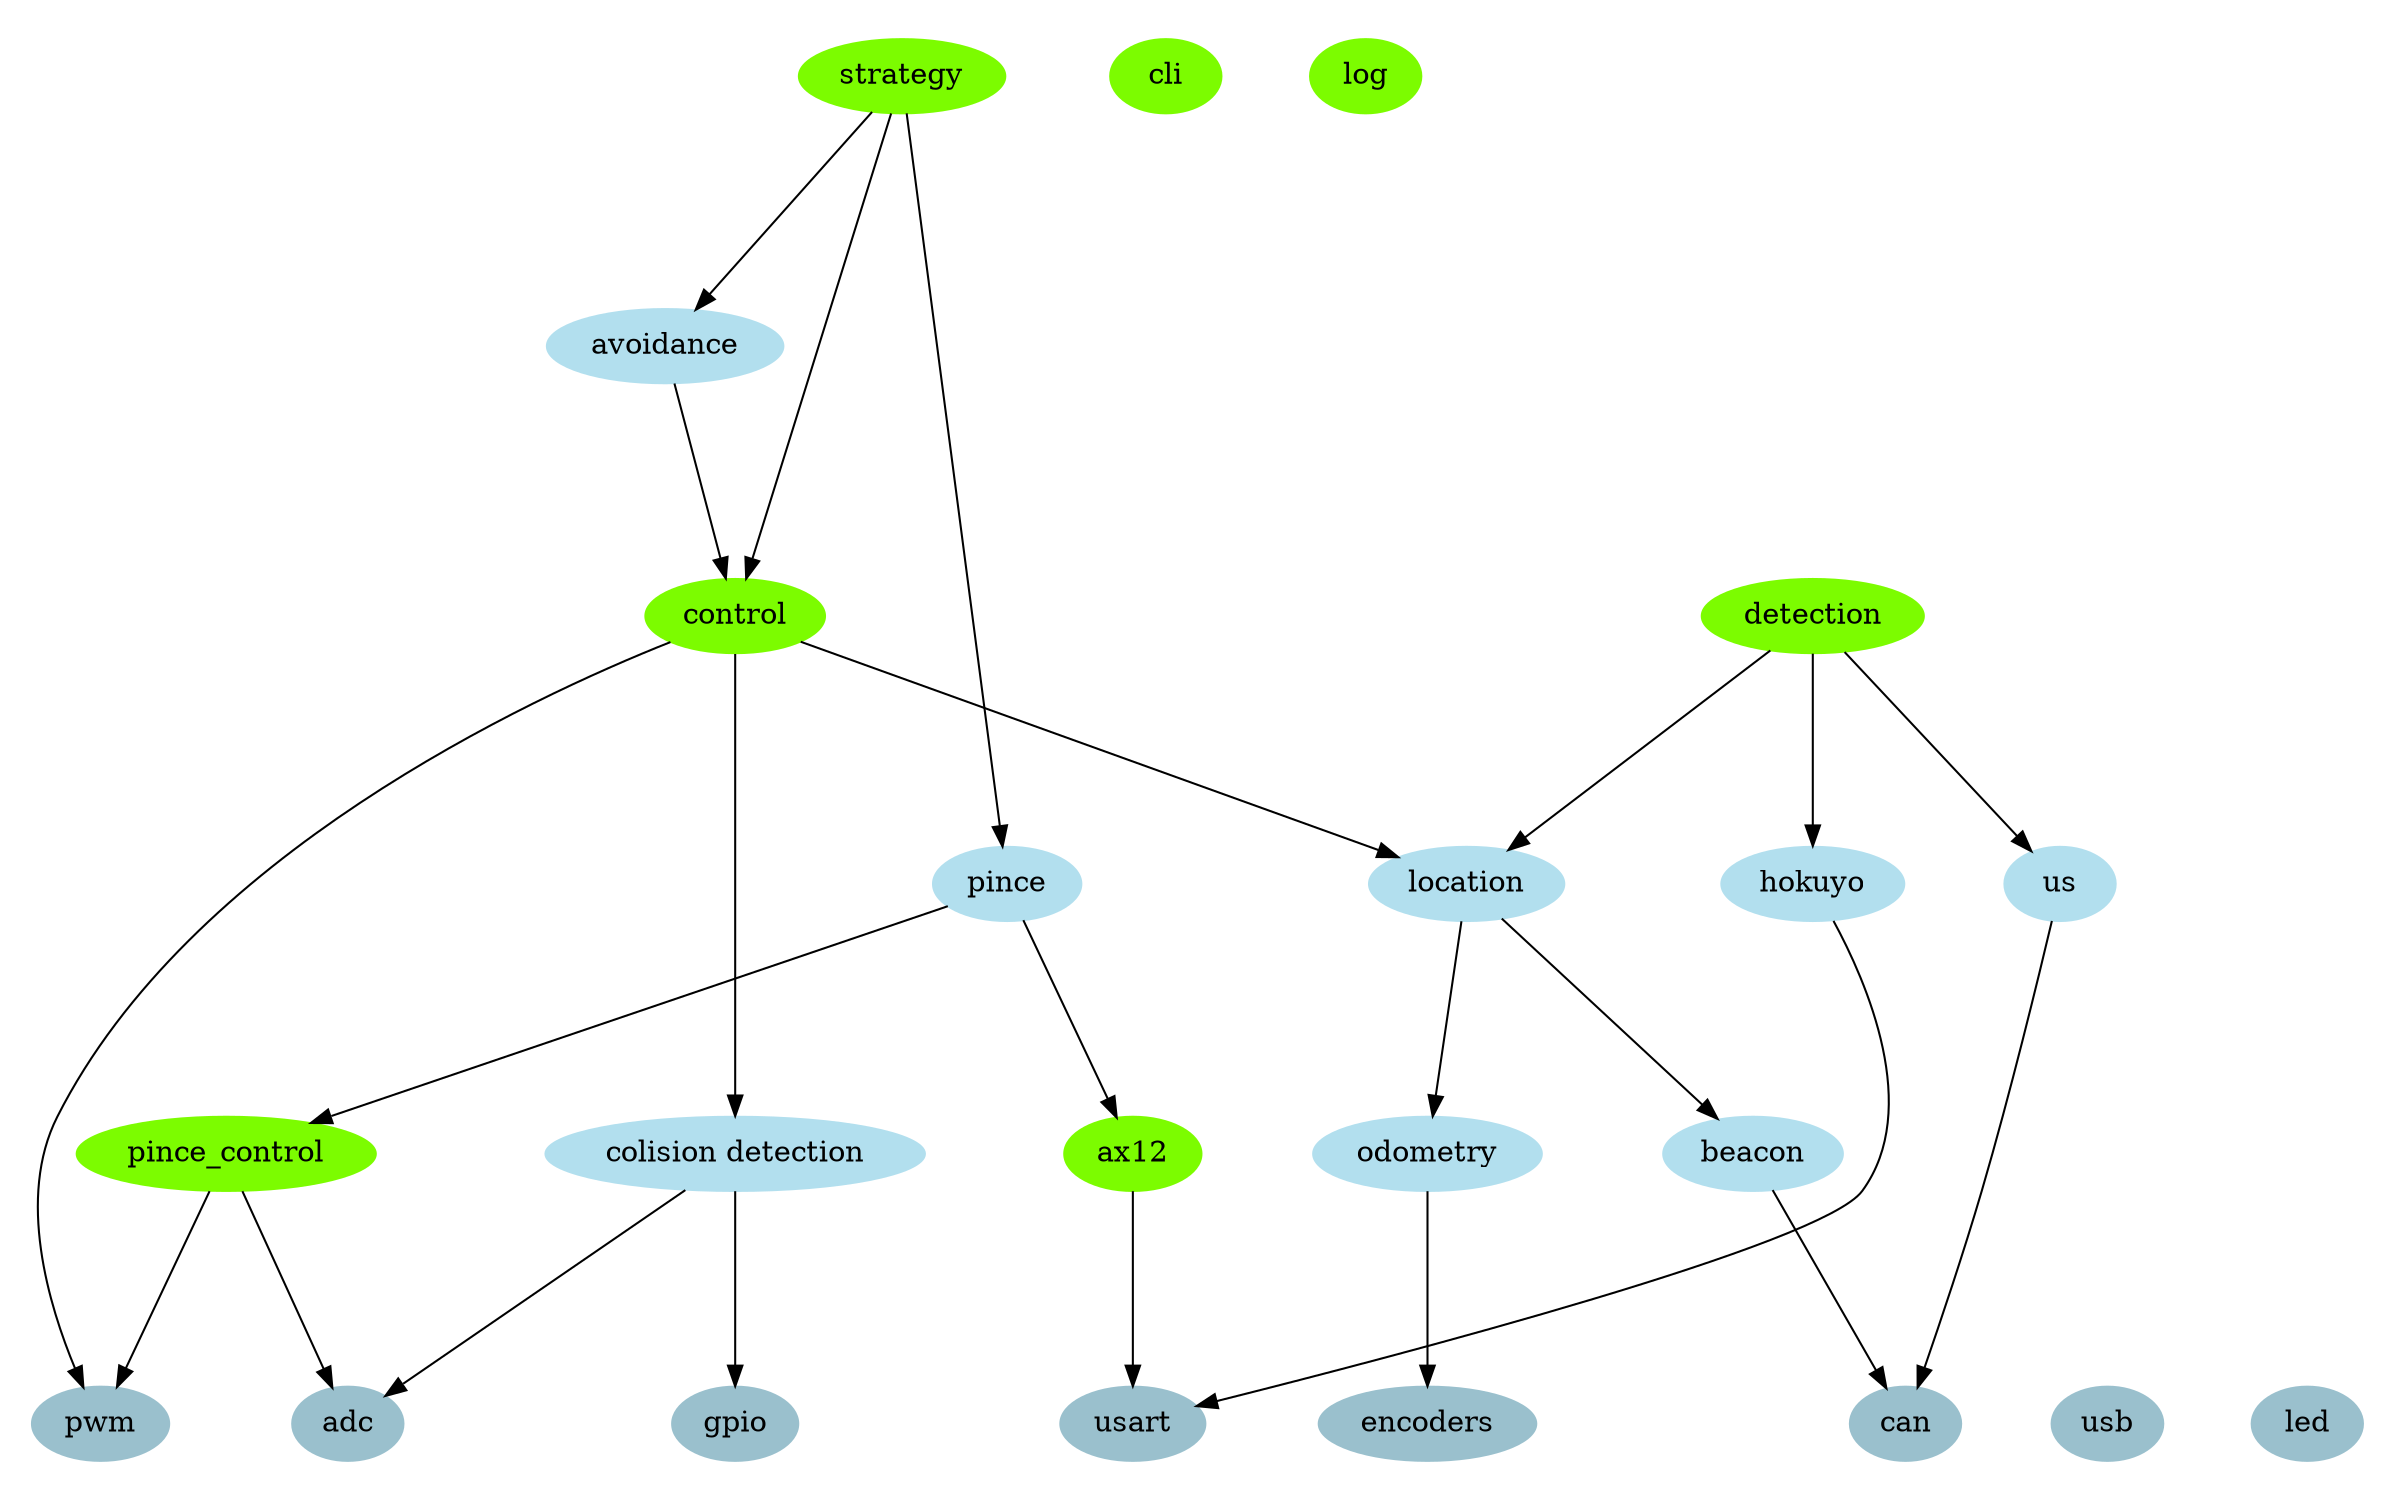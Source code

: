 digraph robot
{
	ratio=fill;
	size="16,10";
	center=true;

	// modules - taches
	node [color=lawngreen, style=filled ]
	strategy
	control
	cli
	log
	ax12
	detection
	pince_control

	// modules - fonctions
	node [color=lightblue2, style=filled ]
	avoidance
	"colision detection"
	location
	odometry
	beacon
	pince
	us
	hokuyo

	// io
	node [color=lightblue3, style=filled ]
	{
		rank=same;
		adc
		gpio
		pwm
		encoders
		usb
		can
		usart
		led
	}

	// liens
	strategy -> avoidance
	strategy -> control
	strategy -> pince
	avoidance -> control
	control -> "colision detection"
	control -> location
	"colision detection" -> adc
	"colision detection" -> gpio
	location -> odometry
	location -> beacon
	pince -> ax12
	pince -> pince_control
	pince_control -> pwm
	pince_control -> adc
	detection -> hokuyo
	detection -> us
	detection -> location

	hokuyo -> usart
	ax12 -> "usart"
	us -> "can"
	beacon -> "can"
	odometry -> "encoders"
	control -> "pwm"
}
